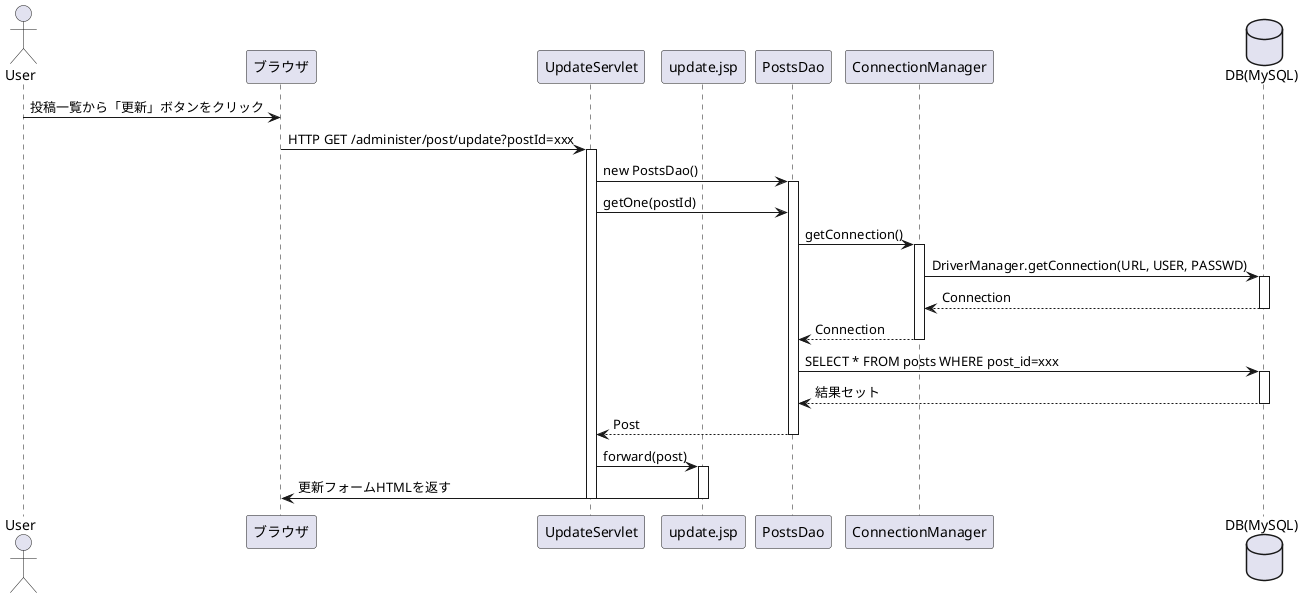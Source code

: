 @startuml administer-post-update-form
actor User
participant "ブラウザ" as Browser
participant "UpdateServlet" as UpdateServlet
participant "update.jsp" as JSP
participant "PostsDao" as Dao
participant "ConnectionManager" as ConnMgr
database "DB(MySQL)" as DB

User -> Browser : 投稿一覧から「更新」ボタンをクリック
Browser -> UpdateServlet : HTTP GET /administer/post/update?postId=xxx
activate UpdateServlet
UpdateServlet -> Dao : new PostsDao()
activate Dao
UpdateServlet -> Dao : getOne(postId)
Dao -> ConnMgr : getConnection()
activate ConnMgr
ConnMgr -> DB : DriverManager.getConnection(URL, USER, PASSWD)
activate DB
DB --> ConnMgr : Connection
deactivate DB
ConnMgr --> Dao : Connection
deactivate ConnMgr
Dao -> DB : SELECT * FROM posts WHERE post_id=xxx
activate DB
DB --> Dao : 結果セット
deactivate DB
Dao --> UpdateServlet : Post
deactivate Dao
UpdateServlet -> JSP : forward(post)
activate JSP
JSP -> Browser : 更新フォームHTMLを返す
deactivate JSP
deactivate UpdateServlet
@enduml
